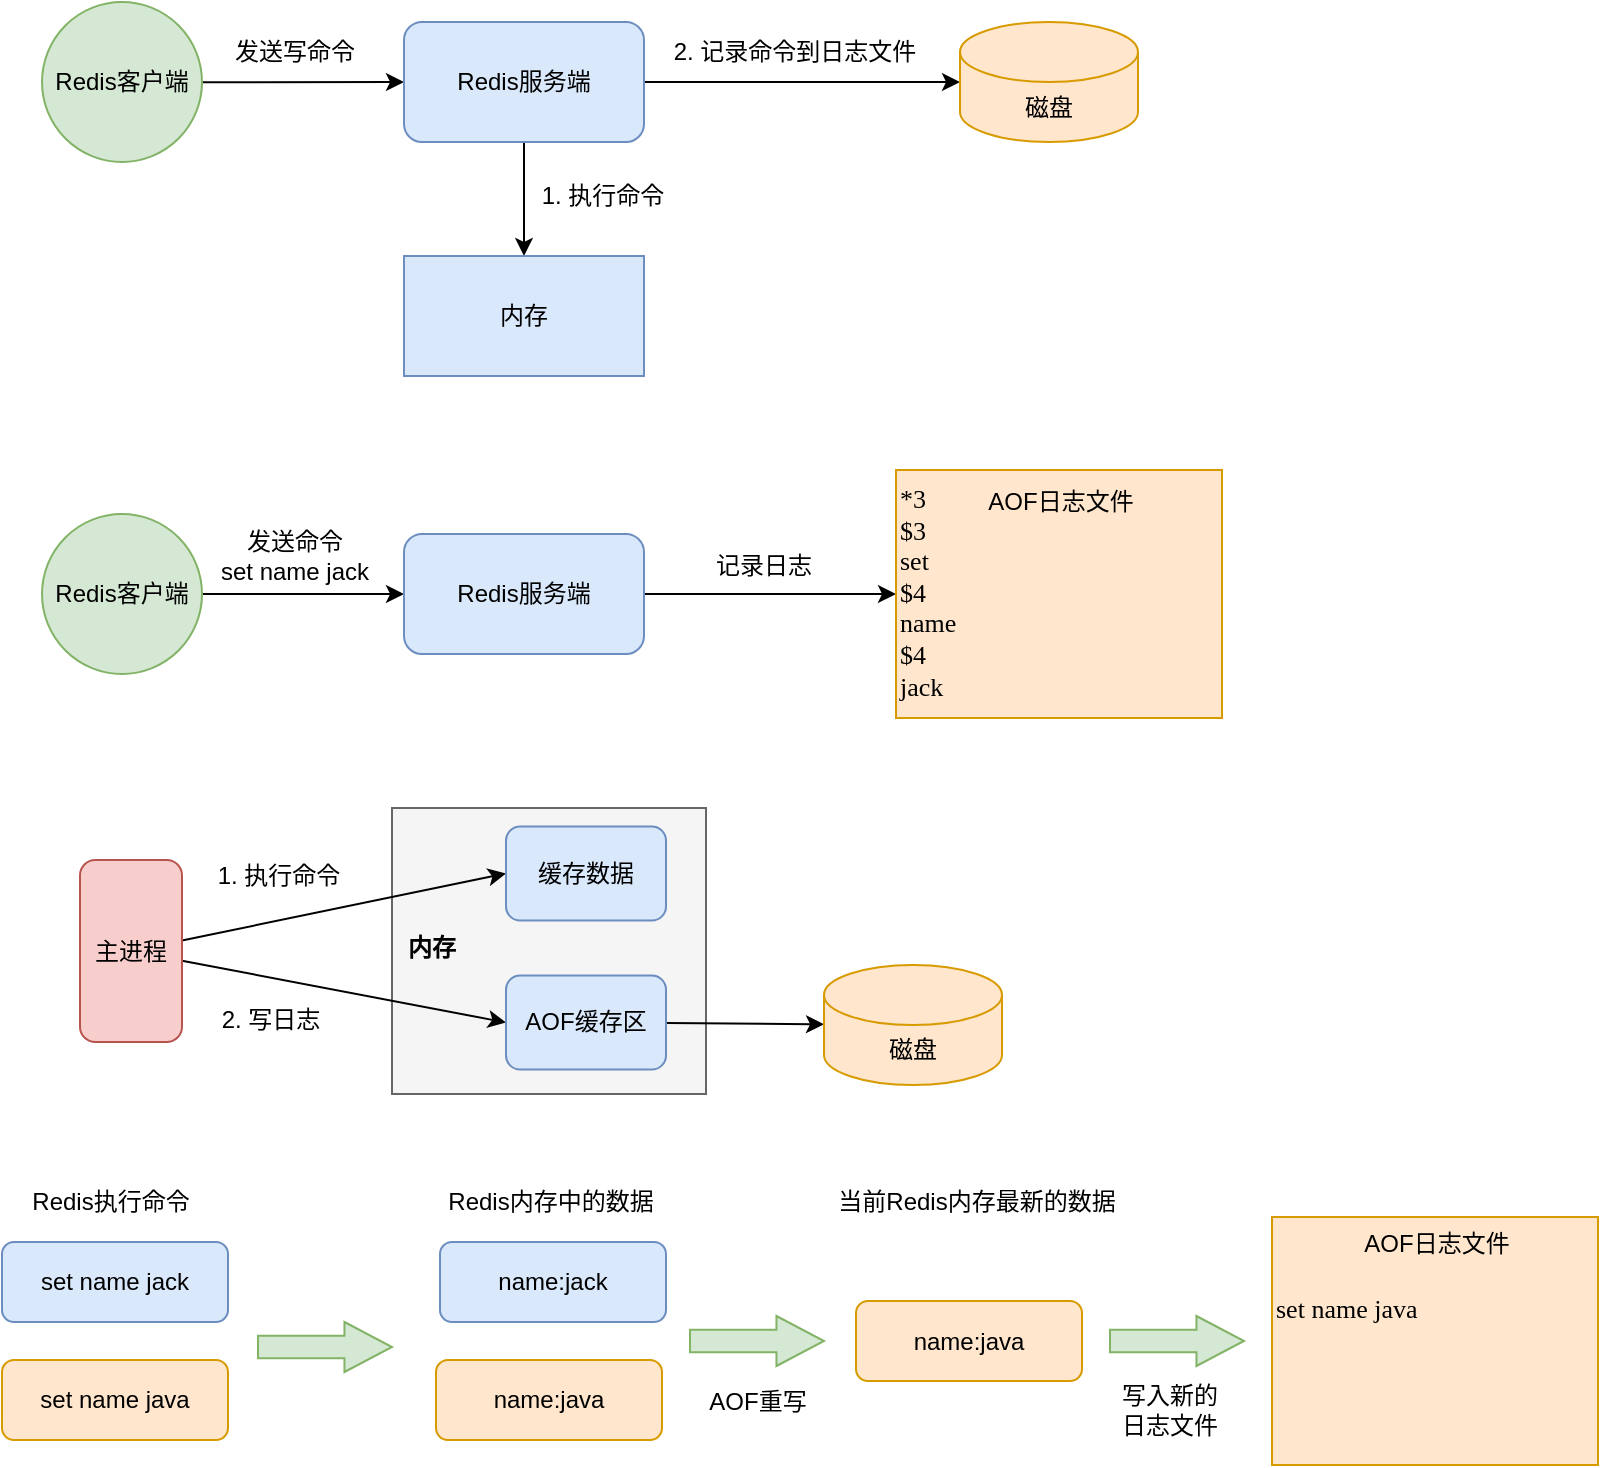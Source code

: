 <mxfile version="21.6.8" type="github">
  <diagram name="第 1 页" id="-OHg1J29jSwoIpWFh4oW">
    <mxGraphModel dx="1336" dy="550" grid="0" gridSize="10" guides="1" tooltips="1" connect="1" arrows="1" fold="1" page="0" pageScale="1" pageWidth="827" pageHeight="1169" math="0" shadow="0">
      <root>
        <mxCell id="0" />
        <mxCell id="1" parent="0" />
        <mxCell id="GL-fCUlWUCzp_wdUQC1Z-23" value="" style="rounded=0;whiteSpace=wrap;html=1;fillColor=#f5f5f5;fontColor=#333333;strokeColor=#666666;align=left;" parent="1" vertex="1">
          <mxGeometry x="87" y="614" width="157" height="143" as="geometry" />
        </mxCell>
        <mxCell id="GL-fCUlWUCzp_wdUQC1Z-4" style="rounded=0;orthogonalLoop=1;jettySize=auto;html=1;entryX=0;entryY=0.5;entryDx=0;entryDy=0;" parent="1" source="GL-fCUlWUCzp_wdUQC1Z-2" target="GL-fCUlWUCzp_wdUQC1Z-3" edge="1">
          <mxGeometry relative="1" as="geometry" />
        </mxCell>
        <mxCell id="GL-fCUlWUCzp_wdUQC1Z-2" value="Redis客户端" style="ellipse;whiteSpace=wrap;html=1;aspect=fixed;fillColor=#d5e8d4;strokeColor=#82b366;" parent="1" vertex="1">
          <mxGeometry x="-88" y="211" width="80" height="80" as="geometry" />
        </mxCell>
        <mxCell id="GL-fCUlWUCzp_wdUQC1Z-10" style="edgeStyle=orthogonalEdgeStyle;rounded=0;orthogonalLoop=1;jettySize=auto;html=1;entryX=0.5;entryY=0;entryDx=0;entryDy=0;" parent="1" source="GL-fCUlWUCzp_wdUQC1Z-3" target="GL-fCUlWUCzp_wdUQC1Z-9" edge="1">
          <mxGeometry relative="1" as="geometry" />
        </mxCell>
        <mxCell id="GL-fCUlWUCzp_wdUQC1Z-11" style="edgeStyle=orthogonalEdgeStyle;rounded=0;orthogonalLoop=1;jettySize=auto;html=1;" parent="1" source="GL-fCUlWUCzp_wdUQC1Z-3" target="GL-fCUlWUCzp_wdUQC1Z-7" edge="1">
          <mxGeometry relative="1" as="geometry" />
        </mxCell>
        <mxCell id="GL-fCUlWUCzp_wdUQC1Z-3" value="Redis服务端" style="rounded=1;whiteSpace=wrap;html=1;fillColor=#dae8fc;strokeColor=#6c8ebf;" parent="1" vertex="1">
          <mxGeometry x="93" y="221" width="120" height="60" as="geometry" />
        </mxCell>
        <mxCell id="GL-fCUlWUCzp_wdUQC1Z-5" value="发送写命令" style="text;html=1;align=center;verticalAlign=middle;resizable=0;points=[];autosize=1;strokeColor=none;fillColor=none;" parent="1" vertex="1">
          <mxGeometry x="-1" y="223" width="78" height="26" as="geometry" />
        </mxCell>
        <mxCell id="GL-fCUlWUCzp_wdUQC1Z-7" value="磁盘" style="shape=cylinder3;whiteSpace=wrap;html=1;boundedLbl=1;backgroundOutline=1;size=15;fillColor=#ffe6cc;strokeColor=#d79b00;" parent="1" vertex="1">
          <mxGeometry x="371" y="221" width="89" height="60" as="geometry" />
        </mxCell>
        <mxCell id="GL-fCUlWUCzp_wdUQC1Z-9" value="内存" style="rounded=0;whiteSpace=wrap;html=1;fillColor=#dae8fc;strokeColor=#6c8ebf;" parent="1" vertex="1">
          <mxGeometry x="93" y="338" width="120" height="60" as="geometry" />
        </mxCell>
        <mxCell id="GL-fCUlWUCzp_wdUQC1Z-12" value="1. 执行命令" style="text;html=1;align=center;verticalAlign=middle;resizable=0;points=[];autosize=1;strokeColor=none;fillColor=none;" parent="1" vertex="1">
          <mxGeometry x="152" y="295" width="79" height="26" as="geometry" />
        </mxCell>
        <mxCell id="GL-fCUlWUCzp_wdUQC1Z-13" value="2. 记录命令到日志文件" style="text;html=1;align=center;verticalAlign=middle;resizable=0;points=[];autosize=1;strokeColor=none;fillColor=none;" parent="1" vertex="1">
          <mxGeometry x="218" y="223" width="139" height="26" as="geometry" />
        </mxCell>
        <mxCell id="GL-fCUlWUCzp_wdUQC1Z-16" style="edgeStyle=orthogonalEdgeStyle;rounded=0;orthogonalLoop=1;jettySize=auto;html=1;" parent="1" source="GL-fCUlWUCzp_wdUQC1Z-14" target="GL-fCUlWUCzp_wdUQC1Z-15" edge="1">
          <mxGeometry relative="1" as="geometry" />
        </mxCell>
        <mxCell id="GL-fCUlWUCzp_wdUQC1Z-14" value="Redis客户端" style="ellipse;whiteSpace=wrap;html=1;aspect=fixed;fillColor=#d5e8d4;strokeColor=#82b366;" parent="1" vertex="1">
          <mxGeometry x="-88" y="467" width="80" height="80" as="geometry" />
        </mxCell>
        <mxCell id="GL-fCUlWUCzp_wdUQC1Z-19" style="edgeStyle=orthogonalEdgeStyle;rounded=0;orthogonalLoop=1;jettySize=auto;html=1;entryX=0;entryY=0.5;entryDx=0;entryDy=0;" parent="1" source="GL-fCUlWUCzp_wdUQC1Z-15" target="GL-fCUlWUCzp_wdUQC1Z-18" edge="1">
          <mxGeometry relative="1" as="geometry" />
        </mxCell>
        <mxCell id="GL-fCUlWUCzp_wdUQC1Z-15" value="Redis服务端" style="rounded=1;whiteSpace=wrap;html=1;fillColor=#dae8fc;strokeColor=#6c8ebf;" parent="1" vertex="1">
          <mxGeometry x="93" y="477" width="120" height="60" as="geometry" />
        </mxCell>
        <mxCell id="GL-fCUlWUCzp_wdUQC1Z-17" value="发送命令&lt;br&gt;set name jack" style="text;html=1;align=center;verticalAlign=middle;resizable=0;points=[];autosize=1;strokeColor=none;fillColor=none;" parent="1" vertex="1">
          <mxGeometry x="-8" y="467" width="92" height="41" as="geometry" />
        </mxCell>
        <mxCell id="GL-fCUlWUCzp_wdUQC1Z-18" value="&lt;div style=&quot;font-size: 13px;&quot;&gt;&lt;span style=&quot;background-color: initial;&quot;&gt;&lt;font style=&quot;font-size: 13px;&quot; face=&quot;Tahoma&quot;&gt;*3&lt;/font&gt;&lt;/span&gt;&lt;/div&gt;&lt;div style=&quot;font-size: 13px;&quot;&gt;&lt;span style=&quot;background-color: initial;&quot;&gt;&lt;font style=&quot;font-size: 13px;&quot; face=&quot;Tahoma&quot;&gt;$3&lt;/font&gt;&lt;/span&gt;&lt;/div&gt;&lt;div style=&quot;font-size: 13px;&quot;&gt;&lt;span style=&quot;background-color: initial;&quot;&gt;&lt;font style=&quot;font-size: 13px;&quot; face=&quot;Tahoma&quot;&gt;set&lt;/font&gt;&lt;/span&gt;&lt;/div&gt;&lt;div style=&quot;font-size: 13px;&quot;&gt;&lt;span style=&quot;background-color: initial;&quot;&gt;&lt;font style=&quot;font-size: 13px;&quot; face=&quot;Tahoma&quot;&gt;$4&lt;/font&gt;&lt;/span&gt;&lt;/div&gt;&lt;div style=&quot;font-size: 13px;&quot;&gt;&lt;span style=&quot;background-color: initial;&quot;&gt;&lt;font style=&quot;font-size: 13px;&quot; face=&quot;Tahoma&quot;&gt;name&lt;/font&gt;&lt;/span&gt;&lt;/div&gt;&lt;div style=&quot;font-size: 13px;&quot;&gt;&lt;span style=&quot;background-color: initial;&quot;&gt;&lt;font style=&quot;font-size: 13px;&quot; face=&quot;Tahoma&quot;&gt;$4&lt;/font&gt;&lt;/span&gt;&lt;/div&gt;&lt;div style=&quot;font-size: 13px;&quot;&gt;&lt;span style=&quot;background-color: initial;&quot;&gt;&lt;font style=&quot;font-size: 13px;&quot; face=&quot;Tahoma&quot;&gt;jack&lt;/font&gt;&lt;/span&gt;&lt;/div&gt;" style="rounded=0;whiteSpace=wrap;html=1;align=left;horizontal=1;verticalAlign=top;fillColor=#ffe6cc;strokeColor=#d79b00;" parent="1" vertex="1">
          <mxGeometry x="339" y="445" width="163" height="124" as="geometry" />
        </mxCell>
        <mxCell id="GL-fCUlWUCzp_wdUQC1Z-20" value="记录日志" style="text;html=1;strokeColor=none;fillColor=none;align=center;verticalAlign=middle;whiteSpace=wrap;rounded=0;" parent="1" vertex="1">
          <mxGeometry x="243" y="478" width="60" height="30" as="geometry" />
        </mxCell>
        <mxCell id="GL-fCUlWUCzp_wdUQC1Z-21" value="AOF日志文件" style="text;html=1;align=center;verticalAlign=middle;resizable=0;points=[];autosize=1;strokeColor=none;fillColor=none;" parent="1" vertex="1">
          <mxGeometry x="375" y="448" width="91" height="26" as="geometry" />
        </mxCell>
        <mxCell id="GL-fCUlWUCzp_wdUQC1Z-24" style="rounded=0;orthogonalLoop=1;jettySize=auto;html=1;entryX=0;entryY=0.5;entryDx=0;entryDy=0;" parent="1" source="GL-fCUlWUCzp_wdUQC1Z-22" target="GL-fCUlWUCzp_wdUQC1Z-28" edge="1">
          <mxGeometry relative="1" as="geometry" />
        </mxCell>
        <mxCell id="GL-fCUlWUCzp_wdUQC1Z-25" style="rounded=0;orthogonalLoop=1;jettySize=auto;html=1;entryX=0;entryY=0.5;entryDx=0;entryDy=0;" parent="1" source="GL-fCUlWUCzp_wdUQC1Z-22" target="GL-fCUlWUCzp_wdUQC1Z-29" edge="1">
          <mxGeometry relative="1" as="geometry" />
        </mxCell>
        <mxCell id="GL-fCUlWUCzp_wdUQC1Z-22" value="主进程" style="rounded=1;whiteSpace=wrap;html=1;fillColor=#f8cecc;strokeColor=#b85450;" parent="1" vertex="1">
          <mxGeometry x="-69" y="640" width="51" height="91" as="geometry" />
        </mxCell>
        <mxCell id="GL-fCUlWUCzp_wdUQC1Z-26" value="1. 执行命令" style="text;html=1;strokeColor=none;fillColor=none;align=center;verticalAlign=middle;whiteSpace=wrap;rounded=0;" parent="1" vertex="1">
          <mxGeometry x="-14" y="633" width="89" height="30" as="geometry" />
        </mxCell>
        <mxCell id="GL-fCUlWUCzp_wdUQC1Z-27" value="2. 写日志" style="text;html=1;strokeColor=none;fillColor=none;align=center;verticalAlign=middle;whiteSpace=wrap;rounded=0;" parent="1" vertex="1">
          <mxGeometry x="-18" y="705" width="89" height="30" as="geometry" />
        </mxCell>
        <mxCell id="GL-fCUlWUCzp_wdUQC1Z-28" value="缓存数据" style="rounded=1;whiteSpace=wrap;html=1;fillColor=#dae8fc;strokeColor=#6c8ebf;" parent="1" vertex="1">
          <mxGeometry x="144" y="623.25" width="80" height="47" as="geometry" />
        </mxCell>
        <mxCell id="GL-fCUlWUCzp_wdUQC1Z-31" style="rounded=0;orthogonalLoop=1;jettySize=auto;html=1;" parent="1" source="GL-fCUlWUCzp_wdUQC1Z-29" target="GL-fCUlWUCzp_wdUQC1Z-30" edge="1">
          <mxGeometry relative="1" as="geometry" />
        </mxCell>
        <mxCell id="GL-fCUlWUCzp_wdUQC1Z-29" value="AOF缓存区" style="rounded=1;whiteSpace=wrap;html=1;fillColor=#dae8fc;strokeColor=#6c8ebf;" parent="1" vertex="1">
          <mxGeometry x="144" y="697.75" width="80" height="47" as="geometry" />
        </mxCell>
        <mxCell id="GL-fCUlWUCzp_wdUQC1Z-30" value="磁盘" style="shape=cylinder3;whiteSpace=wrap;html=1;boundedLbl=1;backgroundOutline=1;size=15;fillColor=#ffe6cc;strokeColor=#d79b00;" parent="1" vertex="1">
          <mxGeometry x="303" y="692.5" width="89" height="60" as="geometry" />
        </mxCell>
        <mxCell id="GL-fCUlWUCzp_wdUQC1Z-32" value="内存" style="text;html=1;strokeColor=none;fillColor=none;align=center;verticalAlign=middle;whiteSpace=wrap;rounded=0;fontStyle=1;fontFamily=Tahoma;" parent="1" vertex="1">
          <mxGeometry x="77" y="669" width="60" height="30" as="geometry" />
        </mxCell>
        <mxCell id="JM0YzxPKJ_Q57pH61KCH-1" value="set name jack" style="rounded=1;whiteSpace=wrap;html=1;fillColor=#dae8fc;strokeColor=#6c8ebf;" vertex="1" parent="1">
          <mxGeometry x="-108" y="831" width="113" height="40" as="geometry" />
        </mxCell>
        <mxCell id="JM0YzxPKJ_Q57pH61KCH-2" value="set name java" style="rounded=1;whiteSpace=wrap;html=1;fillColor=#ffe6cc;strokeColor=#d79b00;" vertex="1" parent="1">
          <mxGeometry x="-108" y="890" width="113" height="40" as="geometry" />
        </mxCell>
        <mxCell id="JM0YzxPKJ_Q57pH61KCH-4" value="" style="html=1;shadow=0;dashed=0;align=center;verticalAlign=middle;shape=mxgraph.arrows2.arrow;dy=0.55;dx=23.77;notch=0;fillColor=#d5e8d4;strokeColor=#82b366;" vertex="1" parent="1">
          <mxGeometry x="20" y="871" width="67" height="25" as="geometry" />
        </mxCell>
        <mxCell id="JM0YzxPKJ_Q57pH61KCH-5" value="Redis执行命令" style="text;html=1;align=center;verticalAlign=middle;resizable=0;points=[];autosize=1;strokeColor=none;fillColor=none;" vertex="1" parent="1">
          <mxGeometry x="-103" y="798" width="97" height="26" as="geometry" />
        </mxCell>
        <mxCell id="JM0YzxPKJ_Q57pH61KCH-6" value="name:jack" style="rounded=1;whiteSpace=wrap;html=1;fillColor=#dae8fc;strokeColor=#6c8ebf;" vertex="1" parent="1">
          <mxGeometry x="111" y="831" width="113" height="40" as="geometry" />
        </mxCell>
        <mxCell id="JM0YzxPKJ_Q57pH61KCH-7" value="name:java" style="rounded=1;whiteSpace=wrap;html=1;fillColor=#ffe6cc;strokeColor=#d79b00;" vertex="1" parent="1">
          <mxGeometry x="109" y="890" width="113" height="40" as="geometry" />
        </mxCell>
        <mxCell id="JM0YzxPKJ_Q57pH61KCH-8" value="Redis内存中的数据" style="text;html=1;align=center;verticalAlign=middle;resizable=0;points=[];autosize=1;strokeColor=none;fillColor=none;" vertex="1" parent="1">
          <mxGeometry x="105" y="798" width="121" height="26" as="geometry" />
        </mxCell>
        <mxCell id="JM0YzxPKJ_Q57pH61KCH-10" value="" style="html=1;shadow=0;dashed=0;align=center;verticalAlign=middle;shape=mxgraph.arrows2.arrow;dy=0.55;dx=23.77;notch=0;fillColor=#d5e8d4;strokeColor=#82b366;" vertex="1" parent="1">
          <mxGeometry x="236" y="868" width="67" height="25" as="geometry" />
        </mxCell>
        <mxCell id="JM0YzxPKJ_Q57pH61KCH-11" value="name:java" style="rounded=1;whiteSpace=wrap;html=1;fillColor=#ffe6cc;strokeColor=#d79b00;" vertex="1" parent="1">
          <mxGeometry x="319" y="860.5" width="113" height="40" as="geometry" />
        </mxCell>
        <mxCell id="JM0YzxPKJ_Q57pH61KCH-12" value="当前Redis内存最新的数据" style="text;html=1;align=center;verticalAlign=middle;resizable=0;points=[];autosize=1;strokeColor=none;fillColor=none;" vertex="1" parent="1">
          <mxGeometry x="300" y="798" width="157" height="26" as="geometry" />
        </mxCell>
        <mxCell id="JM0YzxPKJ_Q57pH61KCH-13" value="AOF重写" style="text;html=1;strokeColor=none;fillColor=none;align=center;verticalAlign=middle;whiteSpace=wrap;rounded=0;" vertex="1" parent="1">
          <mxGeometry x="240" y="896" width="60" height="30" as="geometry" />
        </mxCell>
        <mxCell id="JM0YzxPKJ_Q57pH61KCH-15" value="&lt;div style=&quot;font-size: 13px;&quot;&gt;&lt;font face=&quot;Tahoma&quot;&gt;&lt;br&gt;&lt;/font&gt;&lt;/div&gt;&lt;div style=&quot;font-size: 13px;&quot;&gt;&lt;font face=&quot;Tahoma&quot;&gt;&lt;br&gt;&lt;/font&gt;&lt;/div&gt;&lt;div style=&quot;font-size: 13px;&quot;&gt;&lt;font face=&quot;Tahoma&quot;&gt;set name java&lt;/font&gt;&lt;/div&gt;" style="rounded=0;whiteSpace=wrap;html=1;align=left;horizontal=1;verticalAlign=top;fillColor=#ffe6cc;strokeColor=#d79b00;" vertex="1" parent="1">
          <mxGeometry x="527" y="818.5" width="163" height="124" as="geometry" />
        </mxCell>
        <mxCell id="JM0YzxPKJ_Q57pH61KCH-16" value="AOF日志文件" style="text;html=1;align=center;verticalAlign=middle;resizable=0;points=[];autosize=1;strokeColor=none;fillColor=none;" vertex="1" parent="1">
          <mxGeometry x="563" y="818.5" width="91" height="26" as="geometry" />
        </mxCell>
        <mxCell id="JM0YzxPKJ_Q57pH61KCH-17" value="" style="html=1;shadow=0;dashed=0;align=center;verticalAlign=middle;shape=mxgraph.arrows2.arrow;dy=0.55;dx=23.77;notch=0;fillColor=#d5e8d4;strokeColor=#82b366;" vertex="1" parent="1">
          <mxGeometry x="446" y="868" width="67" height="25" as="geometry" />
        </mxCell>
        <mxCell id="JM0YzxPKJ_Q57pH61KCH-18" value="写入新的日志文件" style="text;html=1;strokeColor=none;fillColor=none;align=center;verticalAlign=middle;whiteSpace=wrap;rounded=0;" vertex="1" parent="1">
          <mxGeometry x="446" y="900" width="60" height="30" as="geometry" />
        </mxCell>
      </root>
    </mxGraphModel>
  </diagram>
</mxfile>
